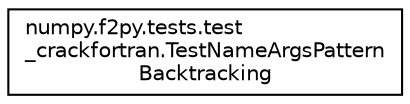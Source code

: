 digraph "Graphical Class Hierarchy"
{
 // LATEX_PDF_SIZE
  edge [fontname="Helvetica",fontsize="10",labelfontname="Helvetica",labelfontsize="10"];
  node [fontname="Helvetica",fontsize="10",shape=record];
  rankdir="LR";
  Node0 [label="numpy.f2py.tests.test\l_crackfortran.TestNameArgsPattern\lBacktracking",height=0.2,width=0.4,color="black", fillcolor="white", style="filled",URL="$classnumpy_1_1f2py_1_1tests_1_1test__crackfortran_1_1TestNameArgsPatternBacktracking.html",tooltip=" "];
}
